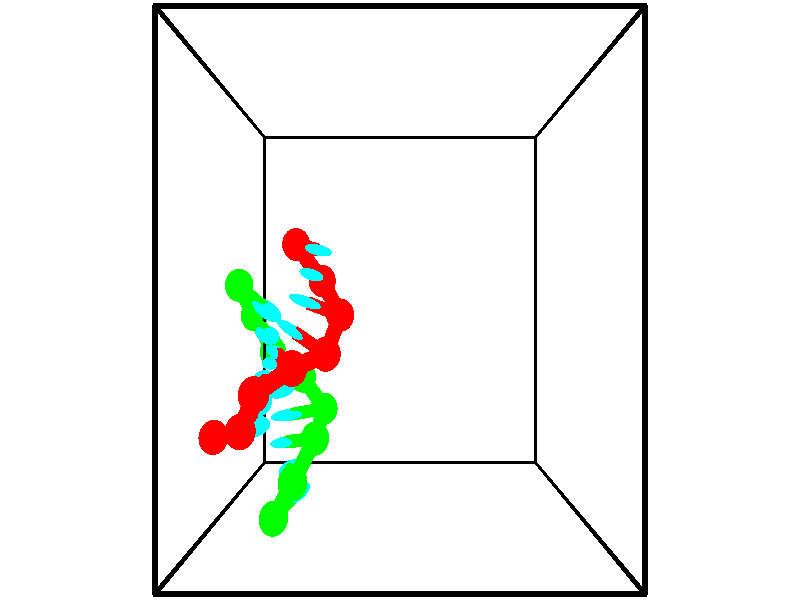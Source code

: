 // switches for output
#declare DRAW_BASES = 1; // possible values are 0, 1; only relevant for DNA ribbons
#declare DRAW_BASES_TYPE = 3; // possible values are 1, 2, 3; only relevant for DNA ribbons
#declare DRAW_FOG = 0; // set to 1 to enable fog

#include "colors.inc"

#include "transforms.inc"
background { rgb <1, 1, 1>}

#default {
   normal{
       ripples 0.25
       frequency 0.20
       turbulence 0.2
       lambda 5
   }
	finish {
		phong 0.1
		phong_size 40.
	}
}

// original window dimensions: 1024x640


// camera settings

camera {
	sky <-0, 1, 0>
	up <-0, 1, 0>
	right 1.6 * <1, 0, 0>
	location <2.5, 2.5, 11.1562>
	look_at <2.5, 2.5, 2.5>
	direction <0, 0, -8.6562>
	angle 67.0682
}


# declare cpy_camera_pos = <2.5, 2.5, 11.1562>;
# if (DRAW_FOG = 1)
fog {
	fog_type 2
	up vnormalize(cpy_camera_pos)
	color rgbt<1,1,1,0.3>
	distance 1e-5
	fog_alt 3e-3
	fog_offset 4
}
# end


// LIGHTS

# declare lum = 6;
global_settings {
	ambient_light rgb lum * <0.05, 0.05, 0.05>
	max_trace_level 15
}# declare cpy_direct_light_amount = 0.25;
light_source
{	1000 * <-1, -1, 1>,
	rgb lum * cpy_direct_light_amount
	parallel
}

light_source
{	1000 * <1, 1, -1>,
	rgb lum * cpy_direct_light_amount
	parallel
}

// strand 0

// nucleotide -1

// particle -1
sphere {
	<0.610224, 3.340746, 0.166139> 0.250000
	pigment { color rgbt <1,0,0,0> }
	no_shadow
}
cylinder {
	<0.881012, 3.272957, 0.452633>,  <1.043484, 3.232283, 0.624529>, 0.100000
	pigment { color rgbt <1,0,0,0> }
	no_shadow
}
cylinder {
	<0.881012, 3.272957, 0.452633>,  <0.610224, 3.340746, 0.166139>, 0.100000
	pigment { color rgbt <1,0,0,0> }
	no_shadow
}

// particle -1
sphere {
	<0.881012, 3.272957, 0.452633> 0.100000
	pigment { color rgbt <1,0,0,0> }
	no_shadow
}
sphere {
	0, 1
	scale<0.080000,0.200000,0.300000>
	matrix <-0.158522, -0.983863, -0.082968,
		0.718738, -0.057372, -0.692910,
		0.676969, -0.169473, 0.716235,
		1.084103, 3.222115, 0.667503>
	pigment { color rgbt <0,1,1,0> }
	no_shadow
}
cylinder {
	<1.057028, 2.794295, -0.031669>,  <0.610224, 3.340746, 0.166139>, 0.130000
	pigment { color rgbt <1,0,0,0> }
	no_shadow
}

// nucleotide -1

// particle -1
sphere {
	<1.057028, 2.794295, -0.031669> 0.250000
	pigment { color rgbt <1,0,0,0> }
	no_shadow
}
cylinder {
	<1.001381, 2.835751, 0.362267>,  <0.967993, 2.860624, 0.598628>, 0.100000
	pigment { color rgbt <1,0,0,0> }
	no_shadow
}
cylinder {
	<1.001381, 2.835751, 0.362267>,  <1.057028, 2.794295, -0.031669>, 0.100000
	pigment { color rgbt <1,0,0,0> }
	no_shadow
}

// particle -1
sphere {
	<1.001381, 2.835751, 0.362267> 0.100000
	pigment { color rgbt <1,0,0,0> }
	no_shadow
}
sphere {
	0, 1
	scale<0.080000,0.200000,0.300000>
	matrix <-0.213571, -0.974244, 0.072356,
		0.966971, -0.200267, 0.157669,
		-0.139117, 0.103640, 0.984838,
		0.959646, 2.866843, 0.657718>
	pigment { color rgbt <0,1,1,0> }
	no_shadow
}
cylinder {
	<1.424211, 2.272882, 0.306693>,  <1.057028, 2.794295, -0.031669>, 0.130000
	pigment { color rgbt <1,0,0,0> }
	no_shadow
}

// nucleotide -1

// particle -1
sphere {
	<1.424211, 2.272882, 0.306693> 0.250000
	pigment { color rgbt <1,0,0,0> }
	no_shadow
}
cylinder {
	<1.097023, 2.387222, 0.506378>,  <0.900710, 2.455827, 0.626190>, 0.100000
	pigment { color rgbt <1,0,0,0> }
	no_shadow
}
cylinder {
	<1.097023, 2.387222, 0.506378>,  <1.424211, 2.272882, 0.306693>, 0.100000
	pigment { color rgbt <1,0,0,0> }
	no_shadow
}

// particle -1
sphere {
	<1.097023, 2.387222, 0.506378> 0.100000
	pigment { color rgbt <1,0,0,0> }
	no_shadow
}
sphere {
	0, 1
	scale<0.080000,0.200000,0.300000>
	matrix <-0.264831, -0.957493, 0.114335,
		0.510677, -0.038685, 0.858902,
		-0.817970, 0.285852, 0.499214,
		0.851632, 2.472978, 0.656142>
	pigment { color rgbt <0,1,1,0> }
	no_shadow
}
cylinder {
	<1.233457, 1.728208, 0.829019>,  <1.424211, 2.272882, 0.306693>, 0.130000
	pigment { color rgbt <1,0,0,0> }
	no_shadow
}

// nucleotide -1

// particle -1
sphere {
	<1.233457, 1.728208, 0.829019> 0.250000
	pigment { color rgbt <1,0,0,0> }
	no_shadow
}
cylinder {
	<0.889038, 1.917606, 0.754833>,  <0.682387, 2.031245, 0.710321>, 0.100000
	pigment { color rgbt <1,0,0,0> }
	no_shadow
}
cylinder {
	<0.889038, 1.917606, 0.754833>,  <1.233457, 1.728208, 0.829019>, 0.100000
	pigment { color rgbt <1,0,0,0> }
	no_shadow
}

// particle -1
sphere {
	<0.889038, 1.917606, 0.754833> 0.100000
	pigment { color rgbt <1,0,0,0> }
	no_shadow
}
sphere {
	0, 1
	scale<0.080000,0.200000,0.300000>
	matrix <-0.476139, -0.878753, -0.032932,
		-0.178572, 0.059951, 0.982099,
		-0.861048, 0.473496, -0.185466,
		0.630724, 2.059655, 0.699194>
	pigment { color rgbt <0,1,1,0> }
	no_shadow
}
cylinder {
	<0.730765, 1.565637, 1.270811>,  <1.233457, 1.728208, 0.829019>, 0.130000
	pigment { color rgbt <1,0,0,0> }
	no_shadow
}

// nucleotide -1

// particle -1
sphere {
	<0.730765, 1.565637, 1.270811> 0.250000
	pigment { color rgbt <1,0,0,0> }
	no_shadow
}
cylinder {
	<0.528366, 1.661083, 0.939262>,  <0.406927, 1.718351, 0.740333>, 0.100000
	pigment { color rgbt <1,0,0,0> }
	no_shadow
}
cylinder {
	<0.528366, 1.661083, 0.939262>,  <0.730765, 1.565637, 1.270811>, 0.100000
	pigment { color rgbt <1,0,0,0> }
	no_shadow
}

// particle -1
sphere {
	<0.528366, 1.661083, 0.939262> 0.100000
	pigment { color rgbt <1,0,0,0> }
	no_shadow
}
sphere {
	0, 1
	scale<0.080000,0.200000,0.300000>
	matrix <-0.365411, -0.929778, -0.044594,
		-0.781308, 0.280315, 0.557658,
		-0.505997, 0.238615, -0.828872,
		0.376567, 1.732668, 0.690601>
	pigment { color rgbt <0,1,1,0> }
	no_shadow
}
cylinder {
	<0.123283, 1.217646, 1.353056>,  <0.730765, 1.565637, 1.270811>, 0.130000
	pigment { color rgbt <1,0,0,0> }
	no_shadow
}

// nucleotide -1

// particle -1
sphere {
	<0.123283, 1.217646, 1.353056> 0.250000
	pigment { color rgbt <1,0,0,0> }
	no_shadow
}
cylinder {
	<0.150192, 1.295738, 0.961678>,  <0.166338, 1.342594, 0.726850>, 0.100000
	pigment { color rgbt <1,0,0,0> }
	no_shadow
}
cylinder {
	<0.150192, 1.295738, 0.961678>,  <0.123283, 1.217646, 1.353056>, 0.100000
	pigment { color rgbt <1,0,0,0> }
	no_shadow
}

// particle -1
sphere {
	<0.150192, 1.295738, 0.961678> 0.100000
	pigment { color rgbt <1,0,0,0> }
	no_shadow
}
sphere {
	0, 1
	scale<0.080000,0.200000,0.300000>
	matrix <-0.302581, -0.930492, -0.206467,
		-0.950747, 0.309949, -0.003524,
		0.067273, 0.195231, -0.978447,
		0.170374, 1.354308, 0.668143>
	pigment { color rgbt <0,1,1,0> }
	no_shadow
}
cylinder {
	<-0.157996, 0.672202, 1.116231>,  <0.123283, 1.217646, 1.353056>, 0.130000
	pigment { color rgbt <1,0,0,0> }
	no_shadow
}

// nucleotide -1

// particle -1
sphere {
	<-0.157996, 0.672202, 1.116231> 0.250000
	pigment { color rgbt <1,0,0,0> }
	no_shadow
}
cylinder {
	<-0.057175, 0.843609, 0.769165>,  <0.003318, 0.946453, 0.560926>, 0.100000
	pigment { color rgbt <1,0,0,0> }
	no_shadow
}
cylinder {
	<-0.057175, 0.843609, 0.769165>,  <-0.157996, 0.672202, 1.116231>, 0.100000
	pigment { color rgbt <1,0,0,0> }
	no_shadow
}

// particle -1
sphere {
	<-0.057175, 0.843609, 0.769165> 0.100000
	pigment { color rgbt <1,0,0,0> }
	no_shadow
}
sphere {
	0, 1
	scale<0.080000,0.200000,0.300000>
	matrix <-0.285257, -0.823874, -0.489756,
		-0.924715, 0.370952, -0.085423,
		0.252054, 0.428517, -0.867664,
		0.018442, 0.972164, 0.508866>
	pigment { color rgbt <0,1,1,0> }
	no_shadow
}
cylinder {
	<-0.743273, 0.508538, 0.653740>,  <-0.157996, 0.672202, 1.116231>, 0.130000
	pigment { color rgbt <1,0,0,0> }
	no_shadow
}

// nucleotide -1

// particle -1
sphere {
	<-0.743273, 0.508538, 0.653740> 0.250000
	pigment { color rgbt <1,0,0,0> }
	no_shadow
}
cylinder {
	<-0.391312, 0.566795, 0.472828>,  <-0.180135, 0.601750, 0.364281>, 0.100000
	pigment { color rgbt <1,0,0,0> }
	no_shadow
}
cylinder {
	<-0.391312, 0.566795, 0.472828>,  <-0.743273, 0.508538, 0.653740>, 0.100000
	pigment { color rgbt <1,0,0,0> }
	no_shadow
}

// particle -1
sphere {
	<-0.391312, 0.566795, 0.472828> 0.100000
	pigment { color rgbt <1,0,0,0> }
	no_shadow
}
sphere {
	0, 1
	scale<0.080000,0.200000,0.300000>
	matrix <-0.174965, -0.785666, -0.593394,
		-0.441765, 0.601263, -0.665828,
		0.879904, 0.145644, -0.452280,
		-0.127340, 0.610489, 0.337144>
	pigment { color rgbt <0,1,1,0> }
	no_shadow
}
// strand 1

// nucleotide -1

// particle -1
sphere {
	<0.316977, -0.643127, 0.738993> 0.250000
	pigment { color rgbt <0,1,0,0> }
	no_shadow
}
cylinder {
	<0.492260, -0.521408, 0.400673>,  <0.597430, -0.448377, 0.197681>, 0.100000
	pigment { color rgbt <0,1,0,0> }
	no_shadow
}
cylinder {
	<0.492260, -0.521408, 0.400673>,  <0.316977, -0.643127, 0.738993>, 0.100000
	pigment { color rgbt <0,1,0,0> }
	no_shadow
}

// particle -1
sphere {
	<0.492260, -0.521408, 0.400673> 0.100000
	pigment { color rgbt <0,1,0,0> }
	no_shadow
}
sphere {
	0, 1
	scale<0.080000,0.200000,0.300000>
	matrix <-0.198190, 0.950507, 0.239285,
		0.876753, 0.062773, 0.476827,
		0.438207, 0.304296, -0.845801,
		0.623722, -0.430119, 0.146933>
	pigment { color rgbt <0,1,1,0> }
	no_shadow
}
cylinder {
	<0.673317, -0.094885, 0.894416>,  <0.316977, -0.643127, 0.738993>, 0.130000
	pigment { color rgbt <0,1,0,0> }
	no_shadow
}

// nucleotide -1

// particle -1
sphere {
	<0.673317, -0.094885, 0.894416> 0.250000
	pigment { color rgbt <0,1,0,0> }
	no_shadow
}
cylinder {
	<0.573376, -0.064835, 0.508270>,  <0.513411, -0.046804, 0.276583>, 0.100000
	pigment { color rgbt <0,1,0,0> }
	no_shadow
}
cylinder {
	<0.573376, -0.064835, 0.508270>,  <0.673317, -0.094885, 0.894416>, 0.100000
	pigment { color rgbt <0,1,0,0> }
	no_shadow
}

// particle -1
sphere {
	<0.573376, -0.064835, 0.508270> 0.100000
	pigment { color rgbt <0,1,0,0> }
	no_shadow
}
sphere {
	0, 1
	scale<0.080000,0.200000,0.300000>
	matrix <-0.324252, 0.932931, 0.156524,
		0.912378, 0.352130, -0.208736,
		-0.249854, 0.075126, -0.965365,
		0.498420, -0.042297, 0.218661>
	pigment { color rgbt <0,1,1,0> }
	no_shadow
}
cylinder {
	<0.987174, 0.445896, 0.422006>,  <0.673317, -0.094885, 0.894416>, 0.130000
	pigment { color rgbt <0,1,0,0> }
	no_shadow
}

// nucleotide -1

// particle -1
sphere {
	<0.987174, 0.445896, 0.422006> 0.250000
	pigment { color rgbt <0,1,0,0> }
	no_shadow
}
cylinder {
	<0.642590, 0.379723, 0.229958>,  <0.435839, 0.340019, 0.114729>, 0.100000
	pigment { color rgbt <0,1,0,0> }
	no_shadow
}
cylinder {
	<0.642590, 0.379723, 0.229958>,  <0.987174, 0.445896, 0.422006>, 0.100000
	pigment { color rgbt <0,1,0,0> }
	no_shadow
}

// particle -1
sphere {
	<0.642590, 0.379723, 0.229958> 0.100000
	pigment { color rgbt <0,1,0,0> }
	no_shadow
}
sphere {
	0, 1
	scale<0.080000,0.200000,0.300000>
	matrix <-0.163335, 0.985475, -0.046494,
		0.480838, 0.038368, -0.875970,
		-0.861462, -0.165432, -0.480120,
		0.384151, 0.330093, 0.085922>
	pigment { color rgbt <0,1,1,0> }
	no_shadow
}
cylinder {
	<1.066193, 0.786048, -0.278295>,  <0.987174, 0.445896, 0.422006>, 0.130000
	pigment { color rgbt <0,1,0,0> }
	no_shadow
}

// nucleotide -1

// particle -1
sphere {
	<1.066193, 0.786048, -0.278295> 0.250000
	pigment { color rgbt <0,1,0,0> }
	no_shadow
}
cylinder {
	<0.691807, 0.749908, -0.142174>,  <0.467175, 0.728225, -0.060501>, 0.100000
	pigment { color rgbt <0,1,0,0> }
	no_shadow
}
cylinder {
	<0.691807, 0.749908, -0.142174>,  <1.066193, 0.786048, -0.278295>, 0.100000
	pigment { color rgbt <0,1,0,0> }
	no_shadow
}

// particle -1
sphere {
	<0.691807, 0.749908, -0.142174> 0.100000
	pigment { color rgbt <0,1,0,0> }
	no_shadow
}
sphere {
	0, 1
	scale<0.080000,0.200000,0.300000>
	matrix <-0.060081, 0.993324, 0.098476,
		-0.346928, 0.071724, -0.935145,
		-0.935965, -0.090349, 0.340302,
		0.411017, 0.722804, -0.040083>
	pigment { color rgbt <0,1,1,0> }
	no_shadow
}
cylinder {
	<0.607238, 1.244168, -0.622104>,  <1.066193, 0.786048, -0.278295>, 0.130000
	pigment { color rgbt <0,1,0,0> }
	no_shadow
}

// nucleotide -1

// particle -1
sphere {
	<0.607238, 1.244168, -0.622104> 0.250000
	pigment { color rgbt <0,1,0,0> }
	no_shadow
}
cylinder {
	<0.442997, 1.164108, -0.266273>,  <0.344453, 1.116072, -0.052775>, 0.100000
	pigment { color rgbt <0,1,0,0> }
	no_shadow
}
cylinder {
	<0.442997, 1.164108, -0.266273>,  <0.607238, 1.244168, -0.622104>, 0.100000
	pigment { color rgbt <0,1,0,0> }
	no_shadow
}

// particle -1
sphere {
	<0.442997, 1.164108, -0.266273> 0.100000
	pigment { color rgbt <0,1,0,0> }
	no_shadow
}
sphere {
	0, 1
	scale<0.080000,0.200000,0.300000>
	matrix <-0.048428, 0.979021, 0.197921,
		-0.910528, 0.038186, -0.411681,
		-0.410602, -0.200150, 0.889577,
		0.319816, 1.104063, 0.000599>
	pigment { color rgbt <0,1,1,0> }
	no_shadow
}
cylinder {
	<0.025389, 1.657313, -0.608099>,  <0.607238, 1.244168, -0.622104>, 0.130000
	pigment { color rgbt <0,1,0,0> }
	no_shadow
}

// nucleotide -1

// particle -1
sphere {
	<0.025389, 1.657313, -0.608099> 0.250000
	pigment { color rgbt <0,1,0,0> }
	no_shadow
}
cylinder {
	<0.103661, 1.593147, -0.221115>,  <0.150624, 1.554648, 0.011075>, 0.100000
	pigment { color rgbt <0,1,0,0> }
	no_shadow
}
cylinder {
	<0.103661, 1.593147, -0.221115>,  <0.025389, 1.657313, -0.608099>, 0.100000
	pigment { color rgbt <0,1,0,0> }
	no_shadow
}

// particle -1
sphere {
	<0.103661, 1.593147, -0.221115> 0.100000
	pigment { color rgbt <0,1,0,0> }
	no_shadow
}
sphere {
	0, 1
	scale<0.080000,0.200000,0.300000>
	matrix <-0.065629, 0.982177, 0.176129,
		-0.978469, -0.097958, 0.181664,
		0.195679, -0.160414, 0.967459,
		0.162364, 1.545023, 0.069123>
	pigment { color rgbt <0,1,1,0> }
	no_shadow
}
cylinder {
	<-0.273568, 2.252863, -0.336972>,  <0.025389, 1.657313, -0.608099>, 0.130000
	pigment { color rgbt <0,1,0,0> }
	no_shadow
}

// nucleotide -1

// particle -1
sphere {
	<-0.273568, 2.252863, -0.336972> 0.250000
	pigment { color rgbt <0,1,0,0> }
	no_shadow
}
cylinder {
	<-0.064468, 2.095421, -0.034500>,  <0.060991, 2.000956, 0.146983>, 0.100000
	pigment { color rgbt <0,1,0,0> }
	no_shadow
}
cylinder {
	<-0.064468, 2.095421, -0.034500>,  <-0.273568, 2.252863, -0.336972>, 0.100000
	pigment { color rgbt <0,1,0,0> }
	no_shadow
}

// particle -1
sphere {
	<-0.064468, 2.095421, -0.034500> 0.100000
	pigment { color rgbt <0,1,0,0> }
	no_shadow
}
sphere {
	0, 1
	scale<0.080000,0.200000,0.300000>
	matrix <0.128164, 0.913234, 0.386753,
		-0.842798, -0.105260, 0.527837,
		0.522748, -0.393604, 0.756181,
		0.092356, 1.977340, 0.192354>
	pigment { color rgbt <0,1,1,0> }
	no_shadow
}
cylinder {
	<-0.412170, 2.719408, 0.218554>,  <-0.273568, 2.252863, -0.336972>, 0.130000
	pigment { color rgbt <0,1,0,0> }
	no_shadow
}

// nucleotide -1

// particle -1
sphere {
	<-0.412170, 2.719408, 0.218554> 0.250000
	pigment { color rgbt <0,1,0,0> }
	no_shadow
}
cylinder {
	<-0.097466, 2.511116, 0.351128>,  <0.091357, 2.386141, 0.430672>, 0.100000
	pigment { color rgbt <0,1,0,0> }
	no_shadow
}
cylinder {
	<-0.097466, 2.511116, 0.351128>,  <-0.412170, 2.719408, 0.218554>, 0.100000
	pigment { color rgbt <0,1,0,0> }
	no_shadow
}

// particle -1
sphere {
	<-0.097466, 2.511116, 0.351128> 0.100000
	pigment { color rgbt <0,1,0,0> }
	no_shadow
}
sphere {
	0, 1
	scale<0.080000,0.200000,0.300000>
	matrix <0.348757, 0.818037, 0.457367,
		-0.509289, -0.244249, 0.825208,
		0.786762, -0.520729, 0.331433,
		0.138563, 2.354897, 0.450557>
	pigment { color rgbt <0,1,1,0> }
	no_shadow
}
// box output
cylinder {
	<0.000000, 0.000000, 0.000000>,  <5.000000, 0.000000, 0.000000>, 0.025000
	pigment { color rgbt <0,0,0,0> }
	no_shadow
}
cylinder {
	<0.000000, 0.000000, 0.000000>,  <0.000000, 5.000000, 0.000000>, 0.025000
	pigment { color rgbt <0,0,0,0> }
	no_shadow
}
cylinder {
	<0.000000, 0.000000, 0.000000>,  <0.000000, 0.000000, 5.000000>, 0.025000
	pigment { color rgbt <0,0,0,0> }
	no_shadow
}
cylinder {
	<5.000000, 5.000000, 5.000000>,  <0.000000, 5.000000, 5.000000>, 0.025000
	pigment { color rgbt <0,0,0,0> }
	no_shadow
}
cylinder {
	<5.000000, 5.000000, 5.000000>,  <5.000000, 0.000000, 5.000000>, 0.025000
	pigment { color rgbt <0,0,0,0> }
	no_shadow
}
cylinder {
	<5.000000, 5.000000, 5.000000>,  <5.000000, 5.000000, 0.000000>, 0.025000
	pigment { color rgbt <0,0,0,0> }
	no_shadow
}
cylinder {
	<0.000000, 0.000000, 5.000000>,  <0.000000, 5.000000, 5.000000>, 0.025000
	pigment { color rgbt <0,0,0,0> }
	no_shadow
}
cylinder {
	<0.000000, 0.000000, 5.000000>,  <5.000000, 0.000000, 5.000000>, 0.025000
	pigment { color rgbt <0,0,0,0> }
	no_shadow
}
cylinder {
	<5.000000, 5.000000, 0.000000>,  <0.000000, 5.000000, 0.000000>, 0.025000
	pigment { color rgbt <0,0,0,0> }
	no_shadow
}
cylinder {
	<5.000000, 5.000000, 0.000000>,  <5.000000, 0.000000, 0.000000>, 0.025000
	pigment { color rgbt <0,0,0,0> }
	no_shadow
}
cylinder {
	<5.000000, 0.000000, 5.000000>,  <5.000000, 0.000000, 0.000000>, 0.025000
	pigment { color rgbt <0,0,0,0> }
	no_shadow
}
cylinder {
	<0.000000, 5.000000, 0.000000>,  <0.000000, 5.000000, 5.000000>, 0.025000
	pigment { color rgbt <0,0,0,0> }
	no_shadow
}
// end of box output
